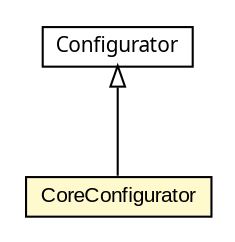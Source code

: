 #!/usr/local/bin/dot
#
# Class diagram 
# Generated by UMLGraph version 5.1 (http://www.umlgraph.org/)
#

digraph G {
	edge [fontname="arial",fontsize=10,labelfontname="arial",labelfontsize=10];
	node [fontname="arial",fontsize=10,shape=plaintext];
	nodesep=0.25;
	ranksep=0.5;
	// org.olympe.musicplayer.bean.configurator.CoreConfigurator
	c479 [label=<<table title="org.olympe.musicplayer.bean.configurator.CoreConfigurator" border="0" cellborder="1" cellspacing="0" cellpadding="2" port="p" bgcolor="lemonChiffon" href="./CoreConfigurator.html">
		<tr><td><table border="0" cellspacing="0" cellpadding="1">
<tr><td align="center" balign="center"> CoreConfigurator </td></tr>
		</table></td></tr>
		</table>>, fontname="arial", fontcolor="black", fontsize=10.0];
	// org.olympe.musicplayer.bean.configurator.Configurator
	c481 [label=<<table title="org.olympe.musicplayer.bean.configurator.Configurator" border="0" cellborder="1" cellspacing="0" cellpadding="2" port="p" href="./Configurator.html">
		<tr><td><table border="0" cellspacing="0" cellpadding="1">
<tr><td align="center" balign="center"><font face="ariali"> Configurator </font></td></tr>
		</table></td></tr>
		</table>>, fontname="arial", fontcolor="black", fontsize=10.0];
	//org.olympe.musicplayer.bean.configurator.CoreConfigurator extends org.olympe.musicplayer.bean.configurator.Configurator
	c481:p -> c479:p [dir=back,arrowtail=empty];
}

